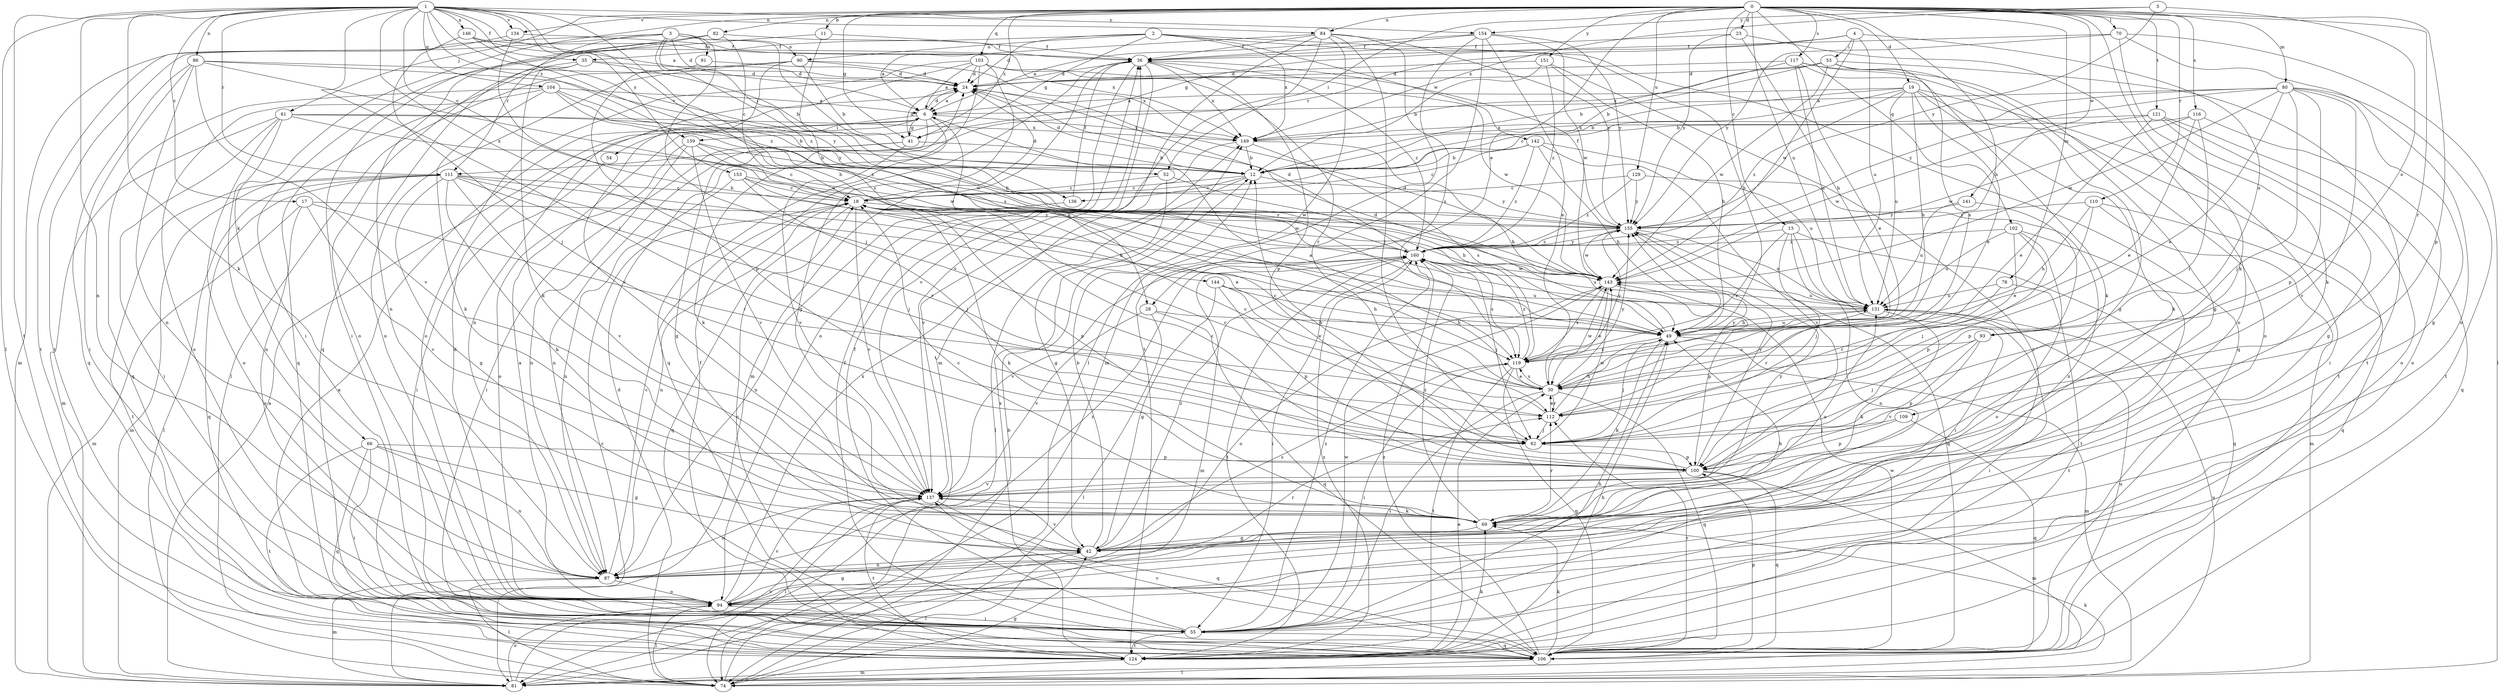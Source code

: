 strict digraph  {
0;
1;
2;
3;
4;
5;
6;
11;
12;
13;
17;
18;
19;
23;
24;
28;
30;
35;
36;
41;
42;
49;
52;
53;
54;
55;
61;
62;
66;
69;
70;
74;
78;
80;
81;
82;
84;
86;
87;
90;
91;
93;
94;
100;
102;
103;
104;
106;
109;
110;
111;
112;
116;
117;
119;
121;
124;
129;
131;
134;
136;
137;
141;
142;
143;
144;
146;
149;
151;
153;
154;
155;
159;
160;
0 -> 11  [label=b];
0 -> 13  [label=c];
0 -> 19  [label=d];
0 -> 23  [label=d];
0 -> 28  [label=e];
0 -> 41  [label=g];
0 -> 49  [label=h];
0 -> 52  [label=i];
0 -> 61  [label=j];
0 -> 66  [label=k];
0 -> 69  [label=k];
0 -> 70  [label=l];
0 -> 78  [label=m];
0 -> 80  [label=m];
0 -> 82  [label=n];
0 -> 84  [label=n];
0 -> 100  [label=p];
0 -> 102  [label=q];
0 -> 103  [label=q];
0 -> 109  [label=r];
0 -> 110  [label=r];
0 -> 116  [label=s];
0 -> 117  [label=s];
0 -> 121  [label=t];
0 -> 129  [label=u];
0 -> 131  [label=u];
0 -> 134  [label=v];
0 -> 141  [label=w];
0 -> 151  [label=y];
0 -> 159  [label=z];
1 -> 6  [label=a];
1 -> 17  [label=c];
1 -> 18  [label=c];
1 -> 35  [label=f];
1 -> 49  [label=h];
1 -> 62  [label=j];
1 -> 69  [label=k];
1 -> 74  [label=l];
1 -> 84  [label=n];
1 -> 86  [label=n];
1 -> 87  [label=n];
1 -> 104  [label=q];
1 -> 111  [label=r];
1 -> 119  [label=s];
1 -> 124  [label=t];
1 -> 134  [label=v];
1 -> 136  [label=v];
1 -> 144  [label=x];
1 -> 146  [label=x];
1 -> 153  [label=y];
1 -> 154  [label=y];
1 -> 159  [label=z];
2 -> 24  [label=d];
2 -> 35  [label=f];
2 -> 41  [label=g];
2 -> 49  [label=h];
2 -> 90  [label=o];
2 -> 106  [label=q];
2 -> 142  [label=w];
2 -> 149  [label=x];
3 -> 24  [label=d];
3 -> 49  [label=h];
3 -> 52  [label=i];
3 -> 62  [label=j];
3 -> 81  [label=m];
3 -> 90  [label=o];
3 -> 91  [label=o];
3 -> 111  [label=r];
3 -> 124  [label=t];
3 -> 160  [label=z];
4 -> 41  [label=g];
4 -> 53  [label=i];
4 -> 93  [label=o];
4 -> 111  [label=r];
4 -> 131  [label=u];
4 -> 143  [label=w];
5 -> 93  [label=o];
5 -> 149  [label=x];
5 -> 154  [label=y];
5 -> 155  [label=y];
6 -> 24  [label=d];
6 -> 28  [label=e];
6 -> 41  [label=g];
6 -> 42  [label=g];
6 -> 54  [label=i];
6 -> 69  [label=k];
6 -> 149  [label=x];
11 -> 36  [label=f];
11 -> 55  [label=i];
11 -> 119  [label=s];
12 -> 18  [label=c];
12 -> 24  [label=d];
12 -> 74  [label=l];
12 -> 136  [label=v];
12 -> 155  [label=y];
13 -> 55  [label=i];
13 -> 62  [label=j];
13 -> 87  [label=n];
13 -> 106  [label=q];
13 -> 119  [label=s];
13 -> 160  [label=z];
17 -> 81  [label=m];
17 -> 94  [label=o];
17 -> 112  [label=r];
17 -> 137  [label=v];
17 -> 155  [label=y];
18 -> 24  [label=d];
18 -> 69  [label=k];
18 -> 87  [label=n];
18 -> 100  [label=p];
18 -> 106  [label=q];
18 -> 137  [label=v];
18 -> 155  [label=y];
19 -> 6  [label=a];
19 -> 12  [label=b];
19 -> 18  [label=c];
19 -> 30  [label=e];
19 -> 49  [label=h];
19 -> 55  [label=i];
19 -> 69  [label=k];
19 -> 124  [label=t];
19 -> 131  [label=u];
19 -> 160  [label=z];
23 -> 36  [label=f];
23 -> 49  [label=h];
23 -> 94  [label=o];
23 -> 155  [label=y];
24 -> 6  [label=a];
28 -> 49  [label=h];
28 -> 74  [label=l];
28 -> 106  [label=q];
28 -> 137  [label=v];
30 -> 6  [label=a];
30 -> 18  [label=c];
30 -> 55  [label=i];
30 -> 106  [label=q];
30 -> 112  [label=r];
30 -> 119  [label=s];
30 -> 143  [label=w];
30 -> 155  [label=y];
35 -> 12  [label=b];
35 -> 24  [label=d];
35 -> 69  [label=k];
35 -> 94  [label=o];
35 -> 106  [label=q];
36 -> 24  [label=d];
36 -> 81  [label=m];
36 -> 94  [label=o];
36 -> 100  [label=p];
36 -> 137  [label=v];
36 -> 143  [label=w];
36 -> 149  [label=x];
41 -> 12  [label=b];
41 -> 24  [label=d];
41 -> 55  [label=i];
41 -> 87  [label=n];
41 -> 137  [label=v];
42 -> 12  [label=b];
42 -> 49  [label=h];
42 -> 74  [label=l];
42 -> 87  [label=n];
42 -> 119  [label=s];
42 -> 137  [label=v];
42 -> 160  [label=z];
49 -> 24  [label=d];
49 -> 62  [label=j];
49 -> 69  [label=k];
49 -> 81  [label=m];
49 -> 119  [label=s];
49 -> 131  [label=u];
52 -> 18  [label=c];
52 -> 42  [label=g];
52 -> 49  [label=h];
53 -> 12  [label=b];
53 -> 24  [label=d];
53 -> 42  [label=g];
53 -> 119  [label=s];
53 -> 124  [label=t];
53 -> 143  [label=w];
53 -> 149  [label=x];
54 -> 55  [label=i];
55 -> 18  [label=c];
55 -> 36  [label=f];
55 -> 49  [label=h];
55 -> 106  [label=q];
55 -> 124  [label=t];
55 -> 143  [label=w];
55 -> 160  [label=z];
61 -> 12  [label=b];
61 -> 55  [label=i];
61 -> 81  [label=m];
61 -> 87  [label=n];
61 -> 94  [label=o];
61 -> 143  [label=w];
61 -> 149  [label=x];
62 -> 18  [label=c];
62 -> 100  [label=p];
62 -> 143  [label=w];
66 -> 42  [label=g];
66 -> 55  [label=i];
66 -> 87  [label=n];
66 -> 100  [label=p];
66 -> 106  [label=q];
66 -> 124  [label=t];
69 -> 18  [label=c];
69 -> 42  [label=g];
69 -> 112  [label=r];
69 -> 131  [label=u];
69 -> 155  [label=y];
69 -> 160  [label=z];
70 -> 36  [label=f];
70 -> 69  [label=k];
70 -> 74  [label=l];
70 -> 94  [label=o];
70 -> 155  [label=y];
74 -> 12  [label=b];
74 -> 24  [label=d];
74 -> 42  [label=g];
74 -> 69  [label=k];
78 -> 112  [label=r];
78 -> 124  [label=t];
78 -> 131  [label=u];
80 -> 6  [label=a];
80 -> 12  [label=b];
80 -> 30  [label=e];
80 -> 42  [label=g];
80 -> 62  [label=j];
80 -> 100  [label=p];
80 -> 124  [label=t];
80 -> 137  [label=v];
80 -> 143  [label=w];
80 -> 155  [label=y];
81 -> 6  [label=a];
81 -> 18  [label=c];
81 -> 94  [label=o];
81 -> 131  [label=u];
81 -> 137  [label=v];
82 -> 18  [label=c];
82 -> 36  [label=f];
82 -> 55  [label=i];
82 -> 87  [label=n];
82 -> 106  [label=q];
84 -> 6  [label=a];
84 -> 36  [label=f];
84 -> 62  [label=j];
84 -> 74  [label=l];
84 -> 81  [label=m];
84 -> 119  [label=s];
84 -> 137  [label=v];
84 -> 155  [label=y];
86 -> 24  [label=d];
86 -> 55  [label=i];
86 -> 87  [label=n];
86 -> 106  [label=q];
86 -> 131  [label=u];
86 -> 137  [label=v];
86 -> 155  [label=y];
87 -> 18  [label=c];
87 -> 74  [label=l];
87 -> 81  [label=m];
87 -> 94  [label=o];
87 -> 112  [label=r];
87 -> 160  [label=z];
90 -> 12  [label=b];
90 -> 24  [label=d];
90 -> 74  [label=l];
90 -> 94  [label=o];
90 -> 137  [label=v];
90 -> 149  [label=x];
91 -> 24  [label=d];
91 -> 100  [label=p];
93 -> 62  [label=j];
93 -> 100  [label=p];
93 -> 119  [label=s];
93 -> 137  [label=v];
94 -> 6  [label=a];
94 -> 24  [label=d];
94 -> 42  [label=g];
94 -> 55  [label=i];
94 -> 74  [label=l];
94 -> 137  [label=v];
94 -> 149  [label=x];
100 -> 12  [label=b];
100 -> 18  [label=c];
100 -> 81  [label=m];
100 -> 106  [label=q];
100 -> 137  [label=v];
100 -> 155  [label=y];
102 -> 62  [label=j];
102 -> 94  [label=o];
102 -> 100  [label=p];
102 -> 124  [label=t];
102 -> 131  [label=u];
102 -> 160  [label=z];
103 -> 6  [label=a];
103 -> 24  [label=d];
103 -> 42  [label=g];
103 -> 87  [label=n];
103 -> 94  [label=o];
103 -> 106  [label=q];
103 -> 112  [label=r];
103 -> 160  [label=z];
104 -> 6  [label=a];
104 -> 69  [label=k];
104 -> 94  [label=o];
104 -> 106  [label=q];
104 -> 143  [label=w];
104 -> 155  [label=y];
104 -> 160  [label=z];
106 -> 36  [label=f];
106 -> 69  [label=k];
106 -> 74  [label=l];
106 -> 100  [label=p];
106 -> 112  [label=r];
106 -> 131  [label=u];
106 -> 137  [label=v];
106 -> 143  [label=w];
106 -> 160  [label=z];
109 -> 62  [label=j];
109 -> 100  [label=p];
109 -> 106  [label=q];
110 -> 30  [label=e];
110 -> 49  [label=h];
110 -> 81  [label=m];
110 -> 106  [label=q];
110 -> 155  [label=y];
111 -> 18  [label=c];
111 -> 42  [label=g];
111 -> 49  [label=h];
111 -> 62  [label=j];
111 -> 69  [label=k];
111 -> 74  [label=l];
111 -> 81  [label=m];
111 -> 106  [label=q];
111 -> 112  [label=r];
111 -> 124  [label=t];
111 -> 137  [label=v];
112 -> 18  [label=c];
112 -> 30  [label=e];
112 -> 49  [label=h];
112 -> 62  [label=j];
112 -> 155  [label=y];
116 -> 30  [label=e];
116 -> 94  [label=o];
116 -> 112  [label=r];
116 -> 143  [label=w];
116 -> 149  [label=x];
117 -> 12  [label=b];
117 -> 24  [label=d];
117 -> 30  [label=e];
117 -> 42  [label=g];
117 -> 69  [label=k];
117 -> 94  [label=o];
117 -> 131  [label=u];
119 -> 30  [label=e];
119 -> 55  [label=i];
119 -> 106  [label=q];
119 -> 124  [label=t];
119 -> 155  [label=y];
119 -> 160  [label=z];
121 -> 30  [label=e];
121 -> 42  [label=g];
121 -> 94  [label=o];
121 -> 106  [label=q];
121 -> 143  [label=w];
121 -> 149  [label=x];
124 -> 6  [label=a];
124 -> 30  [label=e];
124 -> 36  [label=f];
124 -> 49  [label=h];
124 -> 69  [label=k];
124 -> 81  [label=m];
124 -> 149  [label=x];
124 -> 160  [label=z];
129 -> 18  [label=c];
129 -> 87  [label=n];
129 -> 155  [label=y];
129 -> 160  [label=z];
131 -> 49  [label=h];
131 -> 55  [label=i];
131 -> 69  [label=k];
131 -> 112  [label=r];
134 -> 36  [label=f];
134 -> 49  [label=h];
134 -> 124  [label=t];
136 -> 36  [label=f];
136 -> 87  [label=n];
137 -> 69  [label=k];
137 -> 74  [label=l];
137 -> 87  [label=n];
137 -> 106  [label=q];
137 -> 124  [label=t];
141 -> 100  [label=p];
141 -> 131  [label=u];
141 -> 155  [label=y];
142 -> 12  [label=b];
142 -> 18  [label=c];
142 -> 49  [label=h];
142 -> 131  [label=u];
142 -> 137  [label=v];
142 -> 160  [label=z];
143 -> 24  [label=d];
143 -> 30  [label=e];
143 -> 94  [label=o];
143 -> 100  [label=p];
143 -> 119  [label=s];
143 -> 131  [label=u];
144 -> 30  [label=e];
144 -> 42  [label=g];
144 -> 49  [label=h];
144 -> 100  [label=p];
144 -> 131  [label=u];
146 -> 36  [label=f];
146 -> 62  [label=j];
146 -> 149  [label=x];
146 -> 160  [label=z];
149 -> 12  [label=b];
149 -> 49  [label=h];
149 -> 119  [label=s];
149 -> 137  [label=v];
151 -> 12  [label=b];
151 -> 24  [label=d];
151 -> 49  [label=h];
151 -> 55  [label=i];
151 -> 160  [label=z];
153 -> 18  [label=c];
153 -> 30  [label=e];
153 -> 62  [label=j];
153 -> 87  [label=n];
153 -> 143  [label=w];
154 -> 6  [label=a];
154 -> 30  [label=e];
154 -> 36  [label=f];
154 -> 81  [label=m];
154 -> 124  [label=t];
154 -> 143  [label=w];
154 -> 155  [label=y];
155 -> 36  [label=f];
155 -> 106  [label=q];
155 -> 131  [label=u];
155 -> 143  [label=w];
155 -> 160  [label=z];
159 -> 12  [label=b];
159 -> 18  [label=c];
159 -> 87  [label=n];
159 -> 94  [label=o];
159 -> 137  [label=v];
159 -> 143  [label=w];
160 -> 24  [label=d];
160 -> 55  [label=i];
160 -> 62  [label=j];
160 -> 81  [label=m];
160 -> 119  [label=s];
160 -> 124  [label=t];
160 -> 131  [label=u];
160 -> 137  [label=v];
160 -> 143  [label=w];
160 -> 155  [label=y];
}
